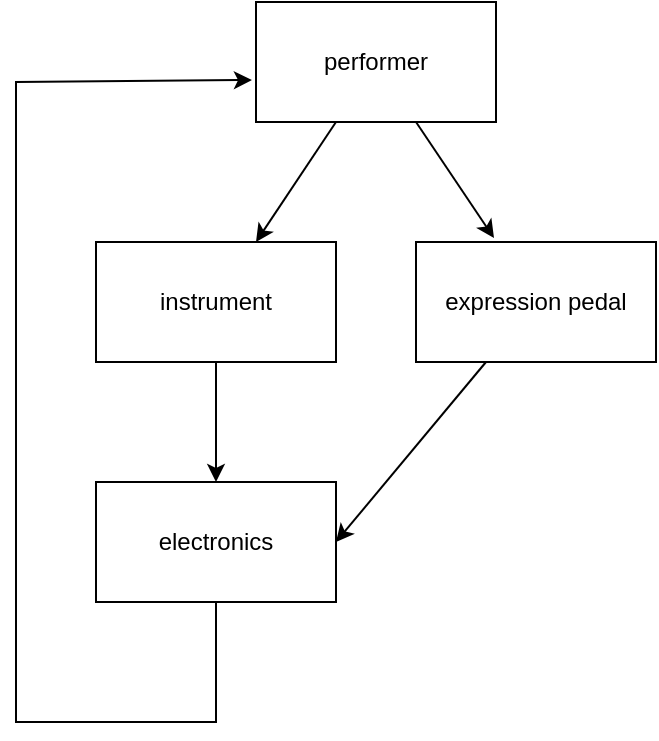<mxfile version="21.1.1" type="github">
  <diagram name="Page-1" id="n5ZdVl8DyROGMhLqfutT">
    <mxGraphModel dx="1434" dy="764" grid="1" gridSize="10" guides="1" tooltips="1" connect="1" arrows="1" fold="1" page="1" pageScale="1" pageWidth="827" pageHeight="1169" math="0" shadow="0">
      <root>
        <mxCell id="0" />
        <mxCell id="1" parent="0" />
        <mxCell id="FqYXTFaoSseFIr-6LUQ--1" value="&lt;div&gt;instrument&lt;/div&gt;" style="rounded=0;whiteSpace=wrap;html=1;" parent="1" vertex="1">
          <mxGeometry x="360" y="160" width="120" height="60" as="geometry" />
        </mxCell>
        <mxCell id="FqYXTFaoSseFIr-6LUQ--2" value="electronics" style="rounded=0;whiteSpace=wrap;html=1;" parent="1" vertex="1">
          <mxGeometry x="360" y="280" width="120" height="60" as="geometry" />
        </mxCell>
        <mxCell id="FqYXTFaoSseFIr-6LUQ--5" value="" style="endArrow=classic;html=1;rounded=0;entryX=0.5;entryY=0;entryDx=0;entryDy=0;exitX=0.5;exitY=1;exitDx=0;exitDy=0;" parent="1" source="FqYXTFaoSseFIr-6LUQ--1" target="FqYXTFaoSseFIr-6LUQ--2" edge="1">
          <mxGeometry width="50" height="50" relative="1" as="geometry">
            <mxPoint x="414" y="110" as="sourcePoint" />
            <mxPoint x="415" y="190" as="targetPoint" />
          </mxGeometry>
        </mxCell>
        <mxCell id="FqYXTFaoSseFIr-6LUQ--6" value="performer" style="rounded=0;whiteSpace=wrap;html=1;" parent="1" vertex="1">
          <mxGeometry x="440" y="40" width="120" height="60" as="geometry" />
        </mxCell>
        <mxCell id="FqYXTFaoSseFIr-6LUQ--7" value="" style="endArrow=classic;html=1;rounded=0;" parent="1" source="FqYXTFaoSseFIr-6LUQ--6" target="FqYXTFaoSseFIr-6LUQ--1" edge="1">
          <mxGeometry width="50" height="50" relative="1" as="geometry">
            <mxPoint x="450" y="140" as="sourcePoint" />
            <mxPoint x="500" y="90" as="targetPoint" />
          </mxGeometry>
        </mxCell>
        <mxCell id="FqYXTFaoSseFIr-6LUQ--8" value="" style="endArrow=classic;html=1;rounded=0;entryX=0.325;entryY=-0.033;entryDx=0;entryDy=0;entryPerimeter=0;" parent="1" target="FqYXTFaoSseFIr-6LUQ--9" edge="1">
          <mxGeometry width="50" height="50" relative="1" as="geometry">
            <mxPoint x="520" y="100" as="sourcePoint" />
            <mxPoint x="600" y="150" as="targetPoint" />
          </mxGeometry>
        </mxCell>
        <mxCell id="FqYXTFaoSseFIr-6LUQ--9" value="expression pedal" style="rounded=0;whiteSpace=wrap;html=1;" parent="1" vertex="1">
          <mxGeometry x="520" y="160" width="120" height="60" as="geometry" />
        </mxCell>
        <mxCell id="FqYXTFaoSseFIr-6LUQ--10" value="" style="endArrow=classic;html=1;rounded=0;entryX=1;entryY=0.5;entryDx=0;entryDy=0;" parent="1" target="FqYXTFaoSseFIr-6LUQ--2" edge="1">
          <mxGeometry width="50" height="50" relative="1" as="geometry">
            <mxPoint x="555" y="220" as="sourcePoint" />
            <mxPoint x="550" y="420" as="targetPoint" />
          </mxGeometry>
        </mxCell>
        <mxCell id="FqYXTFaoSseFIr-6LUQ--13" value="" style="endArrow=classic;html=1;rounded=0;exitX=0.5;exitY=1;exitDx=0;exitDy=0;entryX=-0.017;entryY=0.65;entryDx=0;entryDy=0;entryPerimeter=0;" parent="1" source="FqYXTFaoSseFIr-6LUQ--2" target="FqYXTFaoSseFIr-6LUQ--6" edge="1">
          <mxGeometry width="50" height="50" relative="1" as="geometry">
            <mxPoint x="390" y="410" as="sourcePoint" />
            <mxPoint x="380" y="40" as="targetPoint" />
            <Array as="points">
              <mxPoint x="420" y="400" />
              <mxPoint x="320" y="400" />
              <mxPoint x="320" y="280" />
              <mxPoint x="320" y="80" />
            </Array>
          </mxGeometry>
        </mxCell>
      </root>
    </mxGraphModel>
  </diagram>
</mxfile>
